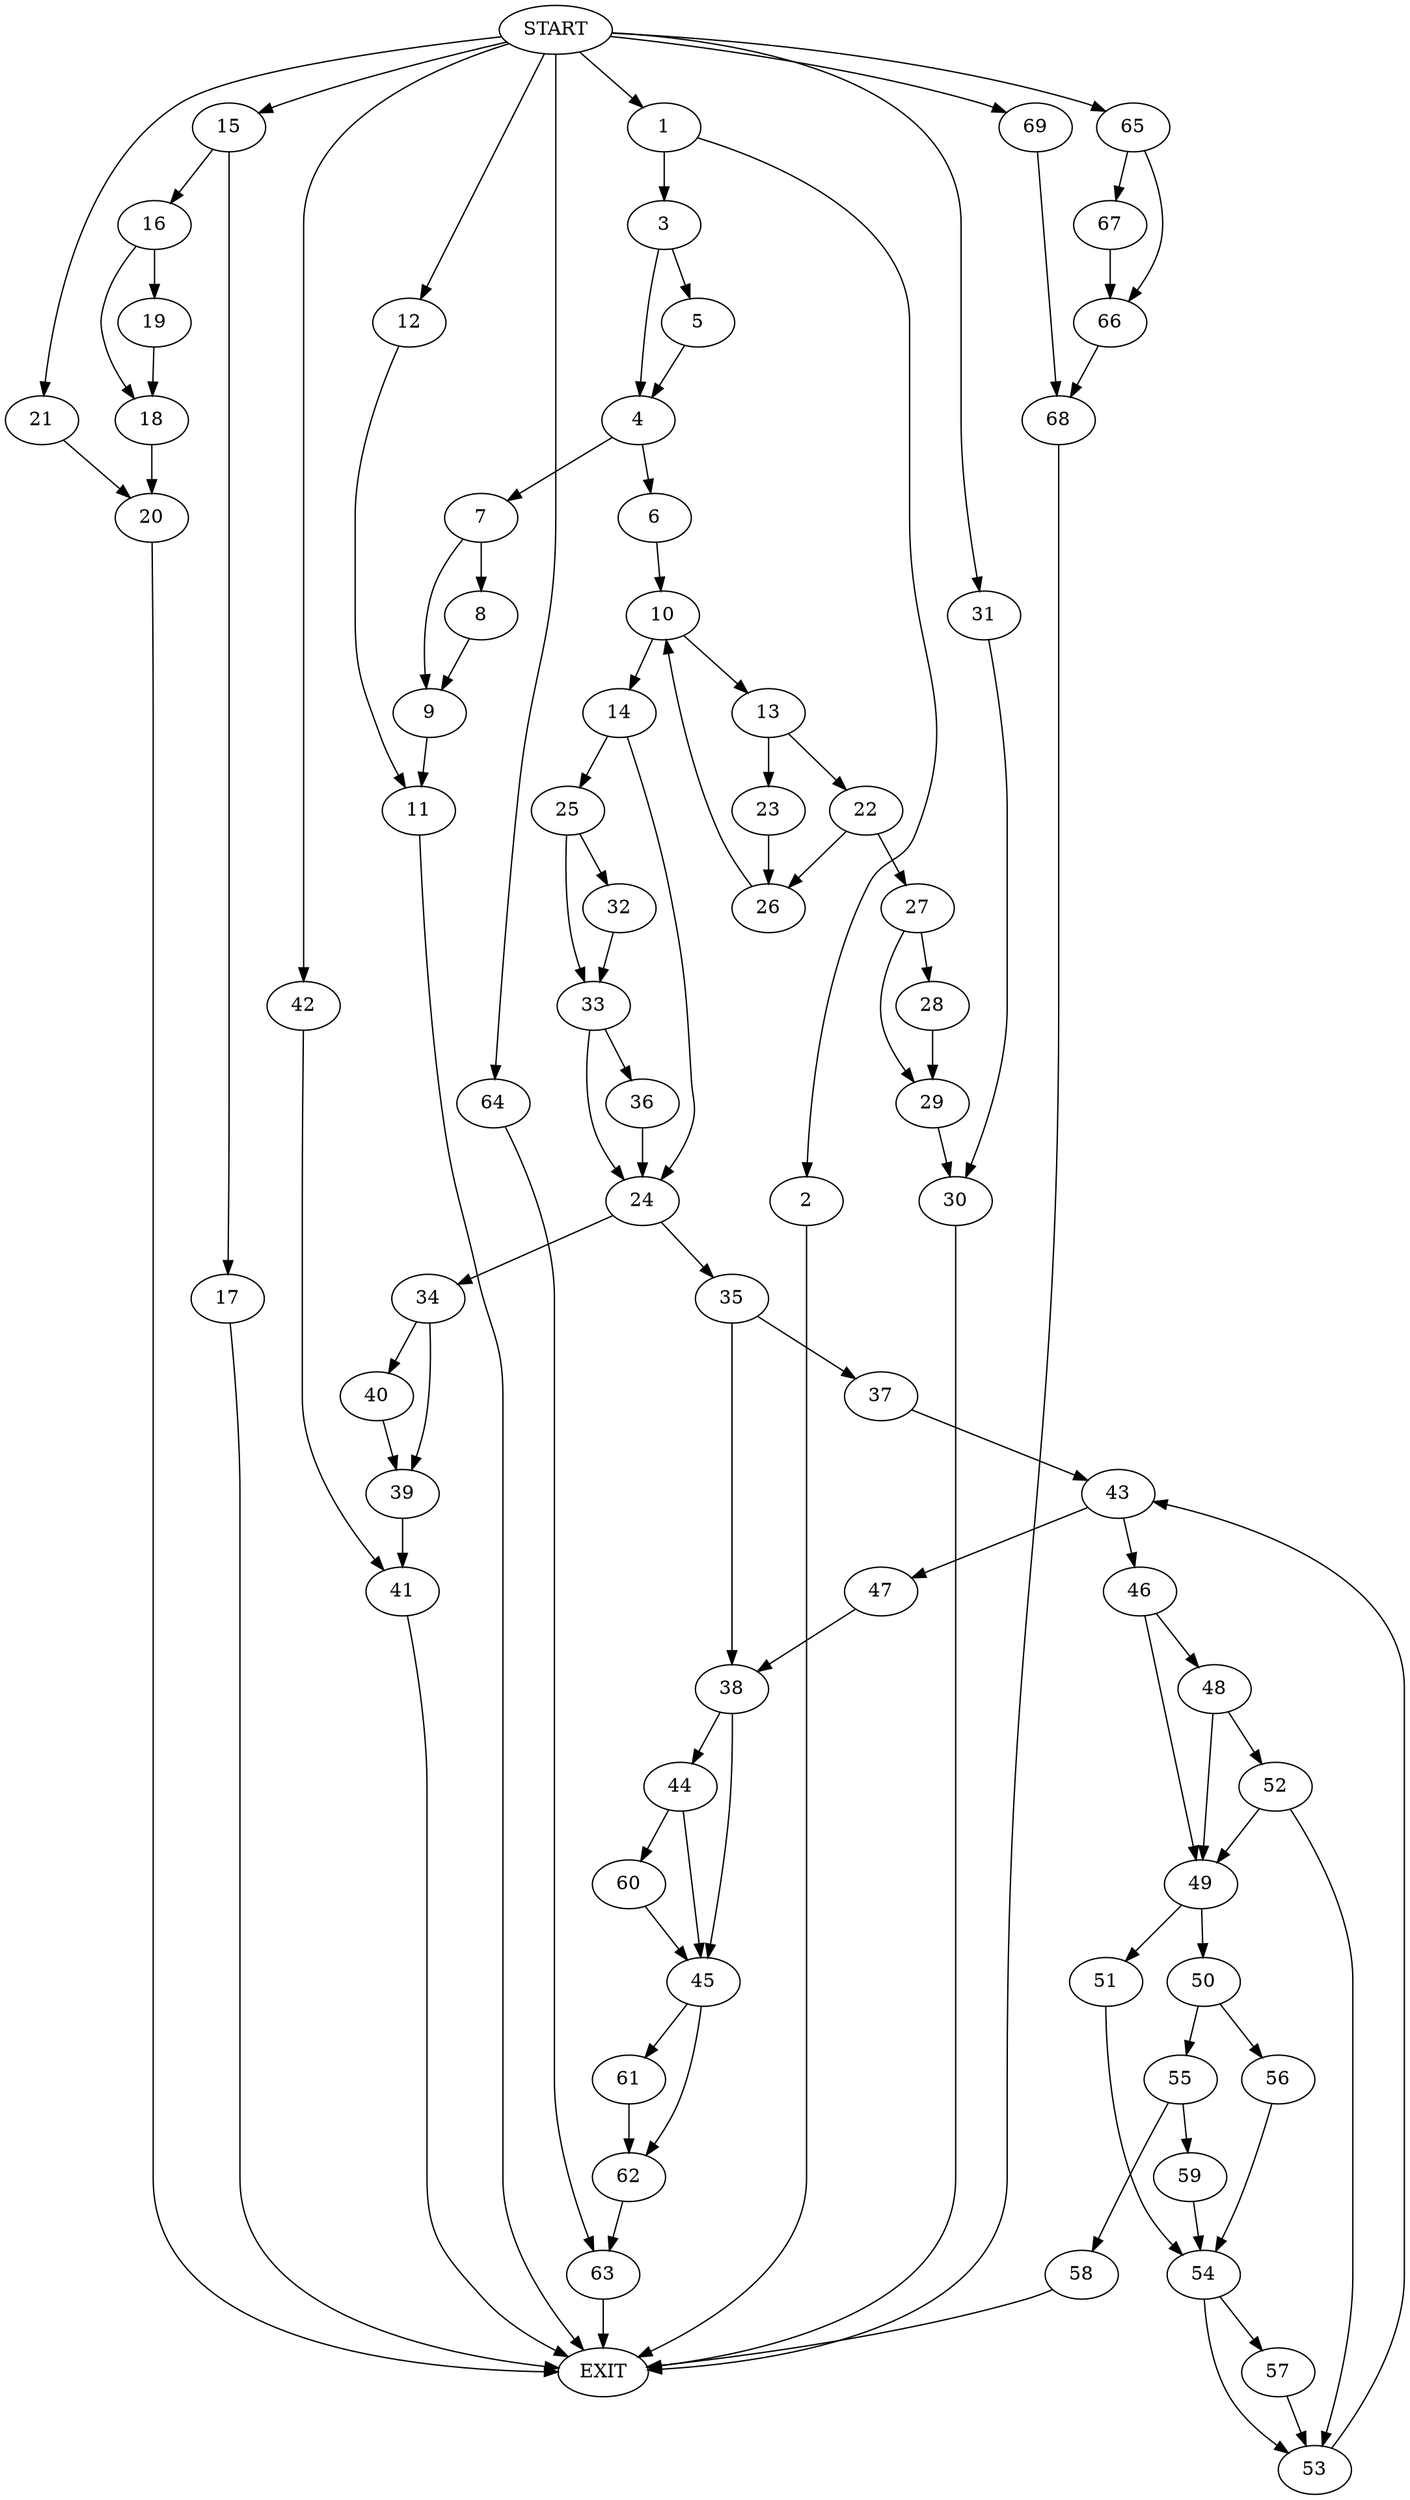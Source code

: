 digraph {
0 [label="START"]
70 [label="EXIT"]
0 -> 1
1 -> 2
1 -> 3
2 -> 70
3 -> 4
3 -> 5
4 -> 6
4 -> 7
5 -> 4
7 -> 8
7 -> 9
6 -> 10
9 -> 11
8 -> 9
11 -> 70
0 -> 12
12 -> 11
10 -> 13
10 -> 14
0 -> 15
15 -> 16
15 -> 17
17 -> 70
16 -> 18
16 -> 19
19 -> 18
18 -> 20
20 -> 70
0 -> 21
21 -> 20
13 -> 22
13 -> 23
14 -> 24
14 -> 25
22 -> 26
22 -> 27
23 -> 26
26 -> 10
27 -> 28
27 -> 29
28 -> 29
29 -> 30
30 -> 70
0 -> 31
31 -> 30
25 -> 32
25 -> 33
24 -> 34
24 -> 35
33 -> 36
33 -> 24
32 -> 33
36 -> 24
35 -> 37
35 -> 38
34 -> 39
34 -> 40
40 -> 39
39 -> 41
41 -> 70
0 -> 42
42 -> 41
37 -> 43
38 -> 44
38 -> 45
43 -> 46
43 -> 47
47 -> 38
46 -> 48
46 -> 49
49 -> 50
49 -> 51
48 -> 52
48 -> 49
52 -> 53
52 -> 49
53 -> 43
51 -> 54
50 -> 55
50 -> 56
54 -> 57
54 -> 53
55 -> 58
55 -> 59
56 -> 54
58 -> 70
59 -> 54
57 -> 53
44 -> 60
44 -> 45
45 -> 61
45 -> 62
60 -> 45
62 -> 63
61 -> 62
63 -> 70
0 -> 64
64 -> 63
0 -> 65
65 -> 66
65 -> 67
67 -> 66
66 -> 68
68 -> 70
0 -> 69
69 -> 68
}
